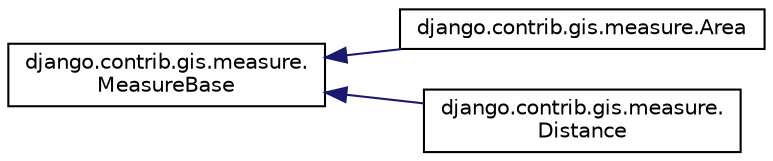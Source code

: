 digraph "Graphical Class Hierarchy"
{
 // LATEX_PDF_SIZE
  edge [fontname="Helvetica",fontsize="10",labelfontname="Helvetica",labelfontsize="10"];
  node [fontname="Helvetica",fontsize="10",shape=record];
  rankdir="LR";
  Node0 [label="django.contrib.gis.measure.\lMeasureBase",height=0.2,width=0.4,color="black", fillcolor="white", style="filled",URL="$d5/da4/classdjango_1_1contrib_1_1gis_1_1measure_1_1_measure_base.html",tooltip=" "];
  Node0 -> Node1 [dir="back",color="midnightblue",fontsize="10",style="solid",fontname="Helvetica"];
  Node1 [label="django.contrib.gis.measure.Area",height=0.2,width=0.4,color="black", fillcolor="white", style="filled",URL="$d7/d61/classdjango_1_1contrib_1_1gis_1_1measure_1_1_area.html",tooltip=" "];
  Node0 -> Node2 [dir="back",color="midnightblue",fontsize="10",style="solid",fontname="Helvetica"];
  Node2 [label="django.contrib.gis.measure.\lDistance",height=0.2,width=0.4,color="black", fillcolor="white", style="filled",URL="$db/d01/classdjango_1_1contrib_1_1gis_1_1measure_1_1_distance.html",tooltip=" "];
}
